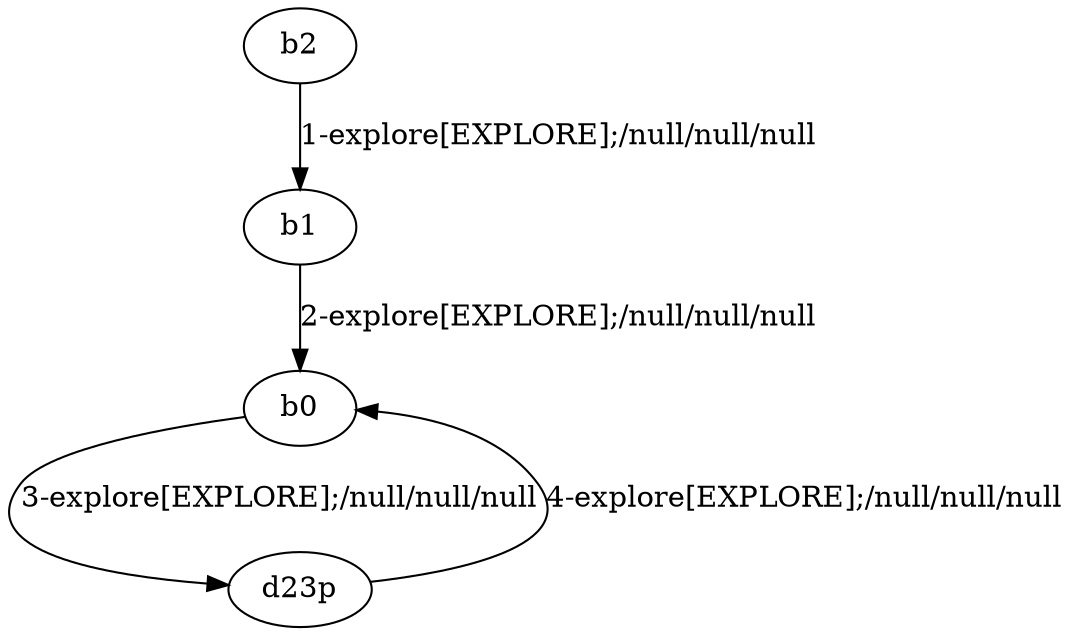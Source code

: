 # Total number of goals covered by this test: 1
# b1 --> b0

digraph g {
"b2" -> "b1" [label = "1-explore[EXPLORE];/null/null/null"];
"b1" -> "b0" [label = "2-explore[EXPLORE];/null/null/null"];
"b0" -> "d23p" [label = "3-explore[EXPLORE];/null/null/null"];
"d23p" -> "b0" [label = "4-explore[EXPLORE];/null/null/null"];
}